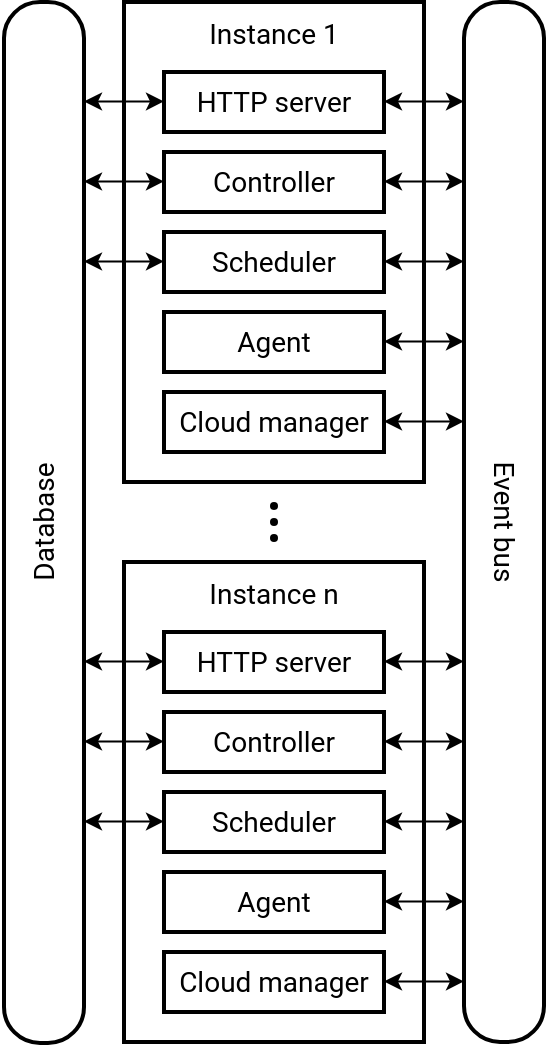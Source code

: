 <mxfile version="21.6.8" type="device">
  <diagram name="Page-1" id="4mFLurpTBYpLGZBFoFjS">
    <mxGraphModel dx="1400" dy="979" grid="1" gridSize="10" guides="1" tooltips="1" connect="1" arrows="1" fold="1" page="1" pageScale="1" pageWidth="1169" pageHeight="827" math="0" shadow="0">
      <root>
        <mxCell id="0" />
        <mxCell id="1" parent="0" />
        <mxCell id="7IxAQgNToezBiFUi0bHz-11" value="Instance n" style="rounded=0;whiteSpace=wrap;html=1;strokeWidth=2;fontFamily=Roboto;fillColor=none;verticalAlign=top;fontSize=14;spacing=3;" vertex="1" parent="1">
          <mxGeometry x="350" y="395" width="150" height="240" as="geometry" />
        </mxCell>
        <mxCell id="7IxAQgNToezBiFUi0bHz-10" value="Instance 1" style="rounded=0;whiteSpace=wrap;html=1;strokeWidth=2;fontFamily=Roboto;fillColor=none;verticalAlign=top;fontSize=14;spacing=3;" vertex="1" parent="1">
          <mxGeometry x="350" y="115" width="150" height="240" as="geometry" />
        </mxCell>
        <mxCell id="cye6MK2p7TntERCzml5D-4" value="Agent" style="rounded=0;whiteSpace=wrap;html=1;strokeWidth=2;fontFamily=Roboto;fillColor=none;fontSize=14;" parent="1" vertex="1">
          <mxGeometry x="370" y="270" width="110" height="30" as="geometry" />
        </mxCell>
        <mxCell id="cye6MK2p7TntERCzml5D-16" value="Cloud manager" style="rounded=0;whiteSpace=wrap;html=1;strokeWidth=2;fontFamily=Roboto;fillColor=none;fontSize=14;" parent="1" vertex="1">
          <mxGeometry x="370" y="310" width="110" height="30" as="geometry" />
        </mxCell>
        <mxCell id="7IxAQgNToezBiFUi0bHz-2" value="Scheduler" style="rounded=0;whiteSpace=wrap;html=1;strokeWidth=2;fontFamily=Roboto;fillColor=none;fontSize=14;" vertex="1" parent="1">
          <mxGeometry x="370" y="230" width="110" height="30" as="geometry" />
        </mxCell>
        <mxCell id="7IxAQgNToezBiFUi0bHz-3" value="Controller" style="rounded=0;whiteSpace=wrap;html=1;strokeWidth=2;fontFamily=Roboto;fillColor=none;fontSize=14;" vertex="1" parent="1">
          <mxGeometry x="370" y="190" width="110" height="30" as="geometry" />
        </mxCell>
        <mxCell id="7IxAQgNToezBiFUi0bHz-4" value="HTTP server" style="rounded=0;whiteSpace=wrap;html=1;strokeWidth=2;fontFamily=Roboto;fillColor=none;fontSize=14;" vertex="1" parent="1">
          <mxGeometry x="370" y="150" width="110" height="30" as="geometry" />
        </mxCell>
        <mxCell id="7IxAQgNToezBiFUi0bHz-5" value="Agent" style="rounded=0;whiteSpace=wrap;html=1;strokeWidth=2;fontFamily=Roboto;fillColor=none;fontSize=14;" vertex="1" parent="1">
          <mxGeometry x="370" y="550" width="110" height="30" as="geometry" />
        </mxCell>
        <mxCell id="7IxAQgNToezBiFUi0bHz-6" value="Cloud manager" style="rounded=0;whiteSpace=wrap;html=1;strokeWidth=2;fontFamily=Roboto;fillColor=none;fontSize=14;" vertex="1" parent="1">
          <mxGeometry x="370" y="590" width="110" height="30" as="geometry" />
        </mxCell>
        <mxCell id="7IxAQgNToezBiFUi0bHz-7" value="Scheduler" style="rounded=0;whiteSpace=wrap;html=1;strokeWidth=2;fontFamily=Roboto;fillColor=none;fontSize=14;" vertex="1" parent="1">
          <mxGeometry x="370" y="510" width="110" height="30" as="geometry" />
        </mxCell>
        <mxCell id="7IxAQgNToezBiFUi0bHz-8" value="Controller" style="rounded=0;whiteSpace=wrap;html=1;strokeWidth=2;fontFamily=Roboto;fillColor=none;fontSize=14;" vertex="1" parent="1">
          <mxGeometry x="370" y="470" width="110" height="30" as="geometry" />
        </mxCell>
        <mxCell id="7IxAQgNToezBiFUi0bHz-9" value="HTTP server" style="rounded=0;whiteSpace=wrap;html=1;strokeWidth=2;fontFamily=Roboto;fillColor=none;fontSize=14;" vertex="1" parent="1">
          <mxGeometry x="370" y="430" width="110" height="30" as="geometry" />
        </mxCell>
        <mxCell id="7IxAQgNToezBiFUi0bHz-16" value="" style="group;fontSize=14;" vertex="1" connectable="0" parent="1">
          <mxGeometry x="423" y="365" width="4" height="20" as="geometry" />
        </mxCell>
        <mxCell id="7IxAQgNToezBiFUi0bHz-13" value="" style="ellipse;whiteSpace=wrap;html=1;aspect=fixed;strokeColor=none;fillColor=#000000;fontSize=14;" vertex="1" parent="7IxAQgNToezBiFUi0bHz-16">
          <mxGeometry width="4" height="4" as="geometry" />
        </mxCell>
        <mxCell id="7IxAQgNToezBiFUi0bHz-14" value="" style="ellipse;whiteSpace=wrap;html=1;aspect=fixed;strokeColor=none;fillColor=#000000;fontSize=14;" vertex="1" parent="7IxAQgNToezBiFUi0bHz-16">
          <mxGeometry y="8" width="4" height="4" as="geometry" />
        </mxCell>
        <mxCell id="7IxAQgNToezBiFUi0bHz-15" value="" style="ellipse;whiteSpace=wrap;html=1;aspect=fixed;strokeColor=none;fillColor=#000000;fontSize=14;" vertex="1" parent="7IxAQgNToezBiFUi0bHz-16">
          <mxGeometry y="16" width="4" height="4" as="geometry" />
        </mxCell>
        <mxCell id="7IxAQgNToezBiFUi0bHz-18" value="Event bus" style="rounded=1;whiteSpace=wrap;html=1;arcSize=45;strokeWidth=2;fontFamily=Roboto;rotation=90;fillColor=none;glass=0;fontSize=14;" vertex="1" parent="1">
          <mxGeometry x="280" y="355" width="520" height="40" as="geometry" />
        </mxCell>
        <mxCell id="7IxAQgNToezBiFUi0bHz-19" value="Database" style="rounded=1;whiteSpace=wrap;html=1;arcSize=45;strokeWidth=2;fontFamily=Roboto;rotation=270;fillColor=none;fontSize=14;" vertex="1" parent="1">
          <mxGeometry x="49.75" y="355.25" width="520.5" height="40" as="geometry" />
        </mxCell>
        <mxCell id="7IxAQgNToezBiFUi0bHz-27" value="" style="endArrow=classic;startArrow=classic;html=1;rounded=0;fontSize=14;" edge="1" parent="1">
          <mxGeometry width="50" height="50" relative="1" as="geometry">
            <mxPoint x="480" y="164.73" as="sourcePoint" />
            <mxPoint x="520" y="164.73" as="targetPoint" />
          </mxGeometry>
        </mxCell>
        <mxCell id="7IxAQgNToezBiFUi0bHz-28" value="" style="endArrow=classic;startArrow=classic;html=1;rounded=0;fontSize=14;" edge="1" parent="1">
          <mxGeometry width="50" height="50" relative="1" as="geometry">
            <mxPoint x="480" y="204.73" as="sourcePoint" />
            <mxPoint x="520" y="204.73" as="targetPoint" />
          </mxGeometry>
        </mxCell>
        <mxCell id="7IxAQgNToezBiFUi0bHz-29" value="" style="endArrow=classic;startArrow=classic;html=1;rounded=0;fontSize=14;" edge="1" parent="1">
          <mxGeometry width="50" height="50" relative="1" as="geometry">
            <mxPoint x="480" y="244.73" as="sourcePoint" />
            <mxPoint x="520" y="244.73" as="targetPoint" />
          </mxGeometry>
        </mxCell>
        <mxCell id="7IxAQgNToezBiFUi0bHz-30" value="" style="endArrow=classic;startArrow=classic;html=1;rounded=0;fontSize=14;" edge="1" parent="1">
          <mxGeometry width="50" height="50" relative="1" as="geometry">
            <mxPoint x="480" y="284.73" as="sourcePoint" />
            <mxPoint x="520" y="284.73" as="targetPoint" />
          </mxGeometry>
        </mxCell>
        <mxCell id="7IxAQgNToezBiFUi0bHz-31" value="" style="endArrow=classic;startArrow=classic;html=1;rounded=0;fontSize=14;" edge="1" parent="1">
          <mxGeometry width="50" height="50" relative="1" as="geometry">
            <mxPoint x="480" y="324.73" as="sourcePoint" />
            <mxPoint x="520" y="324.73" as="targetPoint" />
          </mxGeometry>
        </mxCell>
        <mxCell id="7IxAQgNToezBiFUi0bHz-32" value="" style="endArrow=classic;startArrow=classic;html=1;rounded=0;fontSize=14;" edge="1" parent="1">
          <mxGeometry width="50" height="50" relative="1" as="geometry">
            <mxPoint x="330" y="164.73" as="sourcePoint" />
            <mxPoint x="370" y="164.73" as="targetPoint" />
          </mxGeometry>
        </mxCell>
        <mxCell id="7IxAQgNToezBiFUi0bHz-33" value="" style="endArrow=classic;startArrow=classic;html=1;rounded=0;fontSize=14;" edge="1" parent="1">
          <mxGeometry width="50" height="50" relative="1" as="geometry">
            <mxPoint x="330" y="204.73" as="sourcePoint" />
            <mxPoint x="370" y="204.73" as="targetPoint" />
          </mxGeometry>
        </mxCell>
        <mxCell id="7IxAQgNToezBiFUi0bHz-34" value="" style="endArrow=classic;startArrow=classic;html=1;rounded=0;fontSize=14;" edge="1" parent="1">
          <mxGeometry width="50" height="50" relative="1" as="geometry">
            <mxPoint x="330" y="244.73" as="sourcePoint" />
            <mxPoint x="370" y="244.73" as="targetPoint" />
          </mxGeometry>
        </mxCell>
        <mxCell id="7IxAQgNToezBiFUi0bHz-35" value="" style="endArrow=classic;startArrow=classic;html=1;rounded=0;fontSize=14;" edge="1" parent="1">
          <mxGeometry width="50" height="50" relative="1" as="geometry">
            <mxPoint x="480" y="444.73" as="sourcePoint" />
            <mxPoint x="520" y="444.73" as="targetPoint" />
          </mxGeometry>
        </mxCell>
        <mxCell id="7IxAQgNToezBiFUi0bHz-36" value="" style="endArrow=classic;startArrow=classic;html=1;rounded=0;fontSize=14;" edge="1" parent="1">
          <mxGeometry width="50" height="50" relative="1" as="geometry">
            <mxPoint x="480" y="484.73" as="sourcePoint" />
            <mxPoint x="520" y="484.73" as="targetPoint" />
          </mxGeometry>
        </mxCell>
        <mxCell id="7IxAQgNToezBiFUi0bHz-37" value="" style="endArrow=classic;startArrow=classic;html=1;rounded=0;fontSize=14;" edge="1" parent="1">
          <mxGeometry width="50" height="50" relative="1" as="geometry">
            <mxPoint x="480" y="524.73" as="sourcePoint" />
            <mxPoint x="520" y="524.73" as="targetPoint" />
          </mxGeometry>
        </mxCell>
        <mxCell id="7IxAQgNToezBiFUi0bHz-38" value="" style="endArrow=classic;startArrow=classic;html=1;rounded=0;fontSize=14;" edge="1" parent="1">
          <mxGeometry width="50" height="50" relative="1" as="geometry">
            <mxPoint x="480" y="564.73" as="sourcePoint" />
            <mxPoint x="520" y="564.73" as="targetPoint" />
          </mxGeometry>
        </mxCell>
        <mxCell id="7IxAQgNToezBiFUi0bHz-39" value="" style="endArrow=classic;startArrow=classic;html=1;rounded=0;fontSize=14;" edge="1" parent="1">
          <mxGeometry width="50" height="50" relative="1" as="geometry">
            <mxPoint x="480" y="604.73" as="sourcePoint" />
            <mxPoint x="520" y="604.73" as="targetPoint" />
          </mxGeometry>
        </mxCell>
        <mxCell id="7IxAQgNToezBiFUi0bHz-40" value="" style="endArrow=classic;startArrow=classic;html=1;rounded=0;fontSize=14;" edge="1" parent="1">
          <mxGeometry width="50" height="50" relative="1" as="geometry">
            <mxPoint x="330" y="444.73" as="sourcePoint" />
            <mxPoint x="370" y="444.73" as="targetPoint" />
          </mxGeometry>
        </mxCell>
        <mxCell id="7IxAQgNToezBiFUi0bHz-41" value="" style="endArrow=classic;startArrow=classic;html=1;rounded=0;fontSize=14;" edge="1" parent="1">
          <mxGeometry width="50" height="50" relative="1" as="geometry">
            <mxPoint x="330" y="484.73" as="sourcePoint" />
            <mxPoint x="370" y="484.73" as="targetPoint" />
          </mxGeometry>
        </mxCell>
        <mxCell id="7IxAQgNToezBiFUi0bHz-42" value="" style="endArrow=classic;startArrow=classic;html=1;rounded=0;fontSize=14;" edge="1" parent="1">
          <mxGeometry width="50" height="50" relative="1" as="geometry">
            <mxPoint x="330" y="524.73" as="sourcePoint" />
            <mxPoint x="370" y="524.73" as="targetPoint" />
          </mxGeometry>
        </mxCell>
      </root>
    </mxGraphModel>
  </diagram>
</mxfile>

